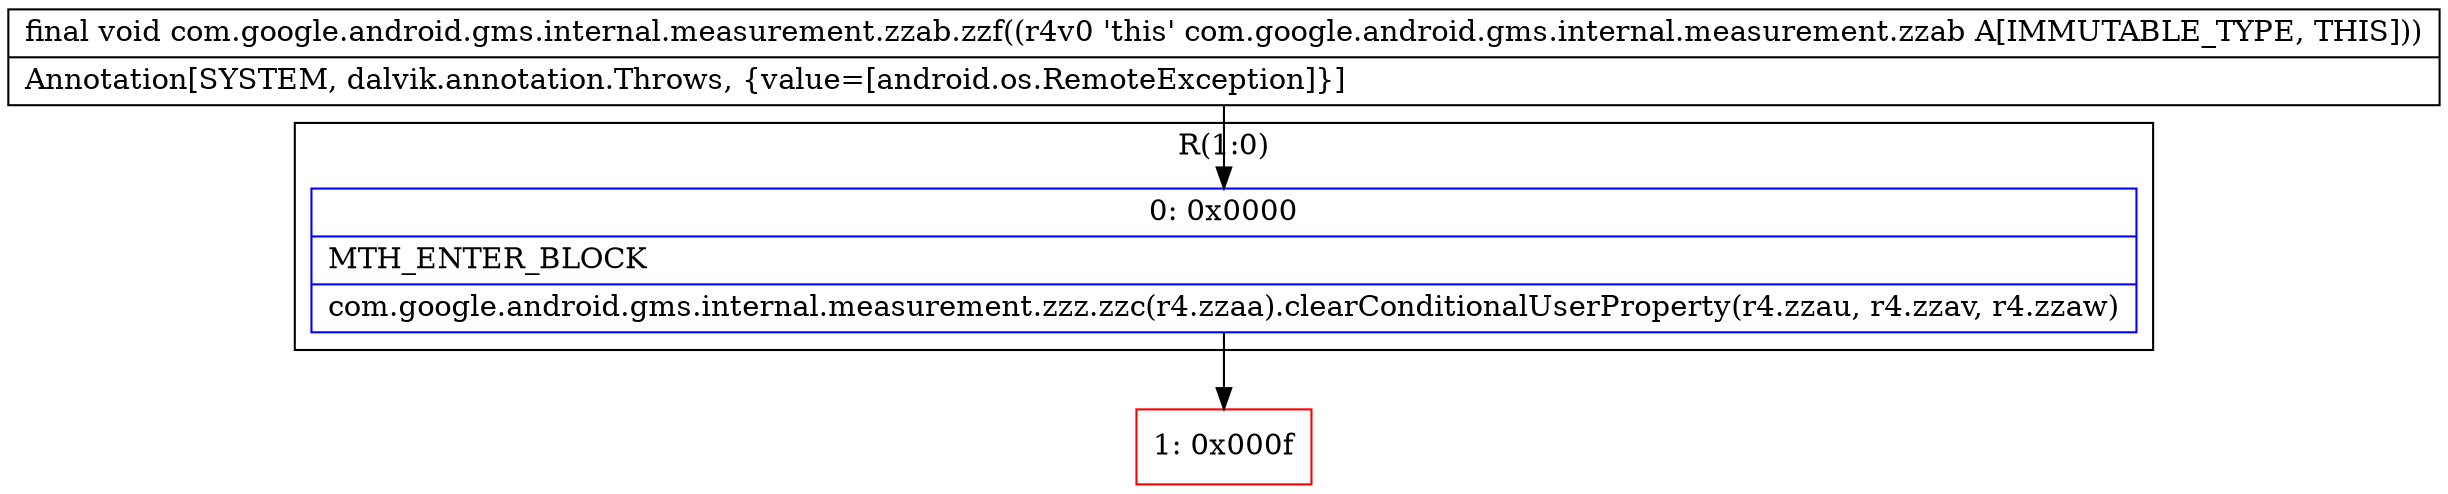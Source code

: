 digraph "CFG forcom.google.android.gms.internal.measurement.zzab.zzf()V" {
subgraph cluster_Region_1700732745 {
label = "R(1:0)";
node [shape=record,color=blue];
Node_0 [shape=record,label="{0\:\ 0x0000|MTH_ENTER_BLOCK\l|com.google.android.gms.internal.measurement.zzz.zzc(r4.zzaa).clearConditionalUserProperty(r4.zzau, r4.zzav, r4.zzaw)\l}"];
}
Node_1 [shape=record,color=red,label="{1\:\ 0x000f}"];
MethodNode[shape=record,label="{final void com.google.android.gms.internal.measurement.zzab.zzf((r4v0 'this' com.google.android.gms.internal.measurement.zzab A[IMMUTABLE_TYPE, THIS]))  | Annotation[SYSTEM, dalvik.annotation.Throws, \{value=[android.os.RemoteException]\}]\l}"];
MethodNode -> Node_0;
Node_0 -> Node_1;
}

